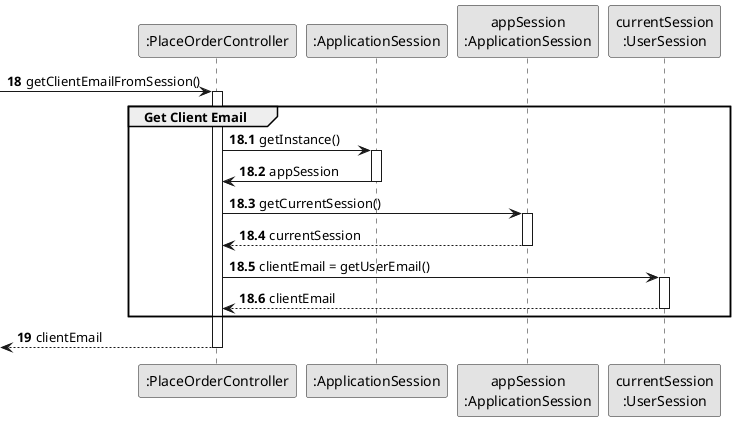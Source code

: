 @startuml
skinparam monochrome true
skinparam packageStyle rectangle
skinparam shadowing false



'hide footbox
participant ":PlaceOrderController" as CTRL

participant ":ApplicationSession" as _APP
participant "appSession\n:ApplicationSession" as APP
participant "currentSession\n:UserSession" as SESSION

autonumber 18
-> CTRL : getClientEmailFromSession()
autonumber 18.1

activate CTRL

    group Get Client Email

       CTRL -> _APP: getInstance()
       activate _APP
           _APP -> CTRL: appSession
       deactivate _APP

       CTRL -> APP: getCurrentSession()
       activate APP

           APP --> CTRL: currentSession
       deactivate APP

       CTRL -> SESSION: clientEmail = getUserEmail()
       activate SESSION

           SESSION --> CTRL: clientEmail
       deactivate SESSION

    end
    autonumber 19

    <-- CTRL : clientEmail
deactivate CTRL

@enduml